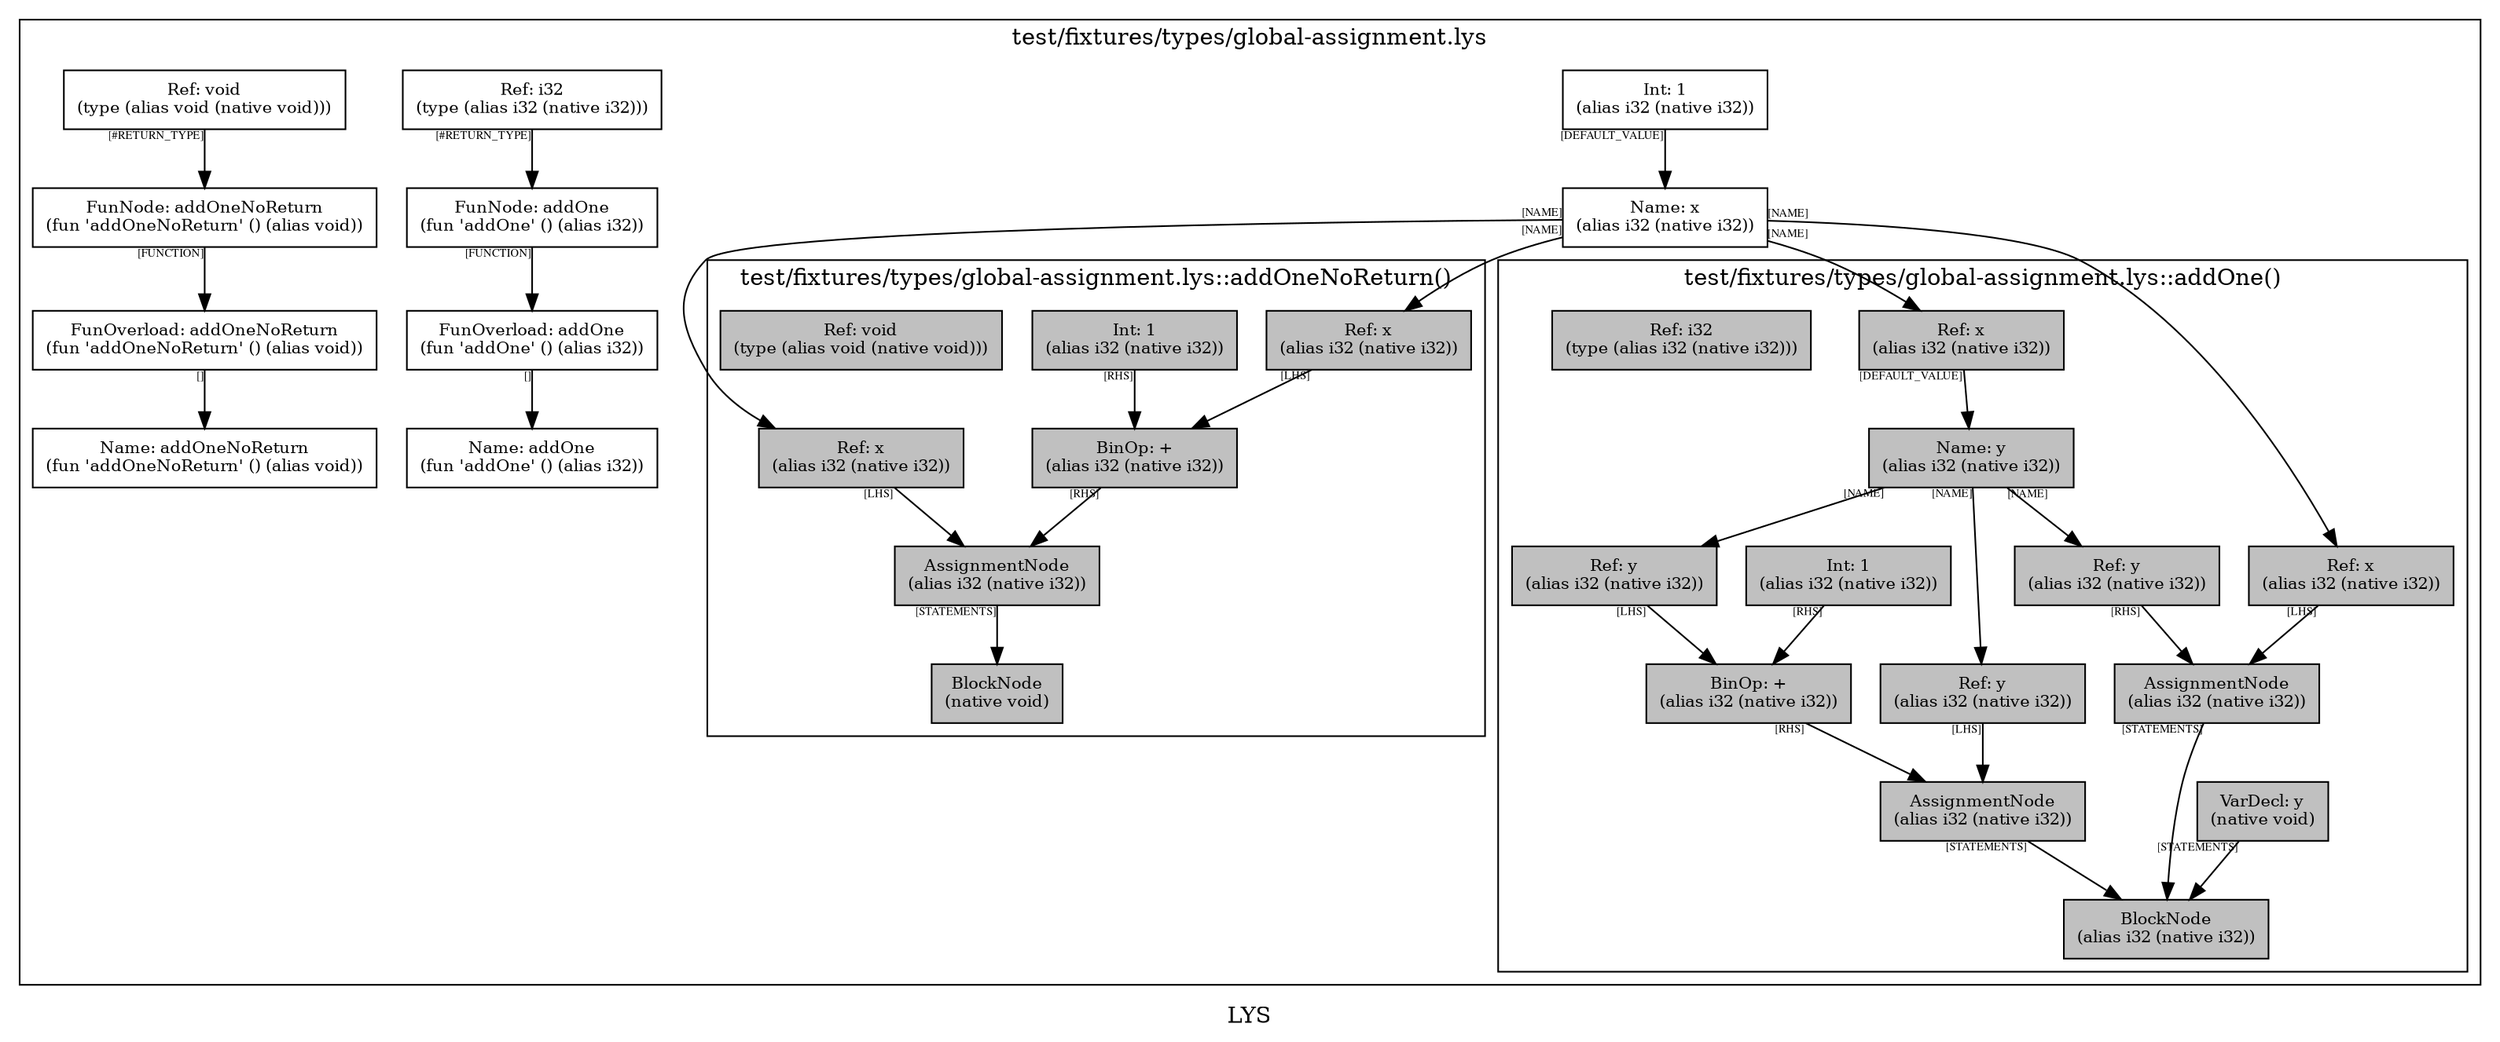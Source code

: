 digraph LYS {
  node [shape=box,fontsize=10];
  subgraph "cluster_test/fixtures/types/global-assignment.lys" {
    1 [label="Name: x\n(alias i32 (native i32))", fillcolor=grey];
    2 [label="Int: 1\n(alias i32 (native i32))", fillcolor=grey];
    3 [label="FunOverload: addOne\n(fun 'addOne' () (alias i32))", fillcolor=grey];
    4 [label="FunNode: addOne\n(fun 'addOne' () (alias i32))", fillcolor=grey];
    5 [label="Ref: i32\n(type (alias i32 (native i32)))", fillcolor=grey];
    6 [label="Name: addOne\n(fun 'addOne' () (alias i32))", fillcolor=grey];
    7 [label="FunOverload: addOneNoReturn\n(fun 'addOneNoReturn' () (alias void))", fillcolor=grey];
    8 [label="FunNode: addOneNoReturn\n(fun 'addOneNoReturn' () (alias void))", fillcolor=grey];
    9 [label="Ref: void\n(type (alias void (native void)))", fillcolor=grey];
    10 [label="Name: addOneNoReturn\n(fun 'addOneNoReturn' () (alias void))", fillcolor=grey];
    subgraph "cluster_test/fixtures/types/global-assignment.lys_0" { rankdir=TB;
      node [style=filled, fillcolor=grey];
      11 [label="BlockNode\n(alias i32 (native i32))", fillcolor=grey];
      12 [label="VarDecl: y\n(native void)", fillcolor=grey];
      13 [label="Name: y\n(alias i32 (native i32))", fillcolor=grey];
      14 [label="Ref: x\n(alias i32 (native i32))", fillcolor=grey];
      15 [label="AssignmentNode\n(alias i32 (native i32))", fillcolor=grey];
      16 [label="Ref: y\n(alias i32 (native i32))", fillcolor=grey];
      17 [label="BinOp: +\n(alias i32 (native i32))", fillcolor=grey];
      18 [label="Ref: y\n(alias i32 (native i32))", fillcolor=grey];
      19 [label="Int: 1\n(alias i32 (native i32))", fillcolor=grey];
      20 [label="AssignmentNode\n(alias i32 (native i32))", fillcolor=grey];
      21 [label="Ref: x\n(alias i32 (native i32))", fillcolor=grey];
      22 [label="Ref: y\n(alias i32 (native i32))", fillcolor=grey];
      23 [label="Ref: i32\n(type (alias i32 (native i32)))", fillcolor=grey];
      label="test/fixtures/types/global-assignment.lys::addOne()";
    }
    subgraph "cluster_test/fixtures/types/global-assignment.lys_1" { rankdir=TB;
      node [style=filled, fillcolor=grey];
      24 [label="BlockNode\n(native void)", fillcolor=grey];
      25 [label="AssignmentNode\n(alias i32 (native i32))", fillcolor=grey];
      26 [label="Ref: x\n(alias i32 (native i32))", fillcolor=grey];
      27 [label="BinOp: +\n(alias i32 (native i32))", fillcolor=grey];
      28 [label="Ref: x\n(alias i32 (native i32))", fillcolor=grey];
      29 [label="Int: 1\n(alias i32 (native i32))", fillcolor=grey];
      30 [label="Ref: void\n(type (alias void (native void)))", fillcolor=grey];
      label="test/fixtures/types/global-assignment.lys::addOneNoReturn()";
    }
    label="test/fixtures/types/global-assignment.lys";
  }
  1 -> 14[taillabel="[NAME]" fontsize=7 fontname="times" color="black" ];
  1 -> 21[taillabel="[NAME]" fontsize=7 fontname="times" color="black" ];
  1 -> 26[taillabel="[NAME]" fontsize=7 fontname="times" color="black" ];
  1 -> 28[taillabel="[NAME]" fontsize=7 fontname="times" color="black" ];
  2 -> 1[taillabel="[DEFAULT_VALUE]" fontsize=7 fontname="times" color="black" ];
  3 -> 6[taillabel="[]" fontsize=7 fontname="times" color="black" ];
  4 -> 3[taillabel="[FUNCTION]" fontsize=7 fontname="times" color="black" ];
  5 -> 4[taillabel="[#RETURN_TYPE]" fontsize=7 fontname="times" color="black" ];
  7 -> 10[taillabel="[]" fontsize=7 fontname="times" color="black" ];
  8 -> 7[taillabel="[FUNCTION]" fontsize=7 fontname="times" color="black" ];
  9 -> 8[taillabel="[#RETURN_TYPE]" fontsize=7 fontname="times" color="black" ];
  12 -> 11[taillabel="[STATEMENTS]" fontsize=7 fontname="times" color="black" ];
  13 -> 16[taillabel="[NAME]" fontsize=7 fontname="times" color="black" ];
  13 -> 18[taillabel="[NAME]" fontsize=7 fontname="times" color="black" ];
  13 -> 22[taillabel="[NAME]" fontsize=7 fontname="times" color="black" ];
  14 -> 13[taillabel="[DEFAULT_VALUE]" fontsize=7 fontname="times" color="black" ];
  15 -> 11[taillabel="[STATEMENTS]" fontsize=7 fontname="times" color="black" ];
  16 -> 15[taillabel="[LHS]" fontsize=7 fontname="times" color="black" ];
  17 -> 15[taillabel="[RHS]" fontsize=7 fontname="times" color="black" ];
  18 -> 17[taillabel="[LHS]" fontsize=7 fontname="times" color="black" ];
  19 -> 17[taillabel="[RHS]" fontsize=7 fontname="times" color="black" ];
  20 -> 11[taillabel="[STATEMENTS]" fontsize=7 fontname="times" color="black" ];
  21 -> 20[taillabel="[LHS]" fontsize=7 fontname="times" color="black" ];
  22 -> 20[taillabel="[RHS]" fontsize=7 fontname="times" color="black" ];
  25 -> 24[taillabel="[STATEMENTS]" fontsize=7 fontname="times" color="black" ];
  26 -> 25[taillabel="[LHS]" fontsize=7 fontname="times" color="black" ];
  27 -> 25[taillabel="[RHS]" fontsize=7 fontname="times" color="black" ];
  28 -> 27[taillabel="[LHS]" fontsize=7 fontname="times" color="black" ];
  29 -> 27[taillabel="[RHS]" fontsize=7 fontname="times" color="black" ];
  label="LYS";
}
